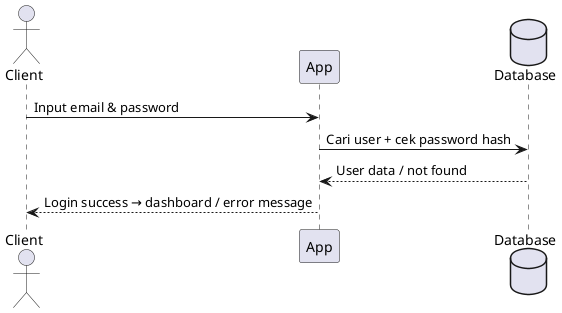 @startuml
actor Client
participant App
database Database

Client -> App: Input email & password
App -> Database: Cari user + cek password hash
Database --> App: User data / not found
App --> Client: Login success → dashboard / error message
@enduml
